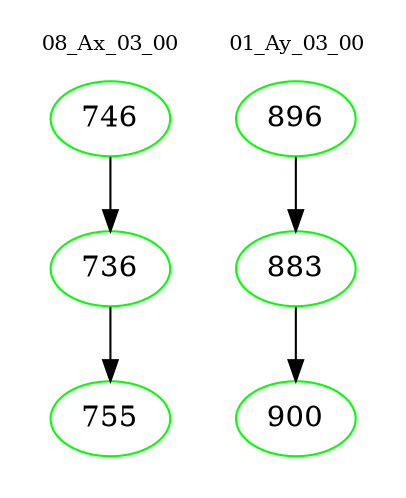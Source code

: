 digraph{
subgraph cluster_0 {
color = white
label = "08_Ax_03_00";
fontsize=10;
T0_746 [label="746", color="green"]
T0_746 -> T0_736 [color="black"]
T0_736 [label="736", color="green"]
T0_736 -> T0_755 [color="black"]
T0_755 [label="755", color="green"]
}
subgraph cluster_1 {
color = white
label = "01_Ay_03_00";
fontsize=10;
T1_896 [label="896", color="green"]
T1_896 -> T1_883 [color="black"]
T1_883 [label="883", color="green"]
T1_883 -> T1_900 [color="black"]
T1_900 [label="900", color="green"]
}
}
